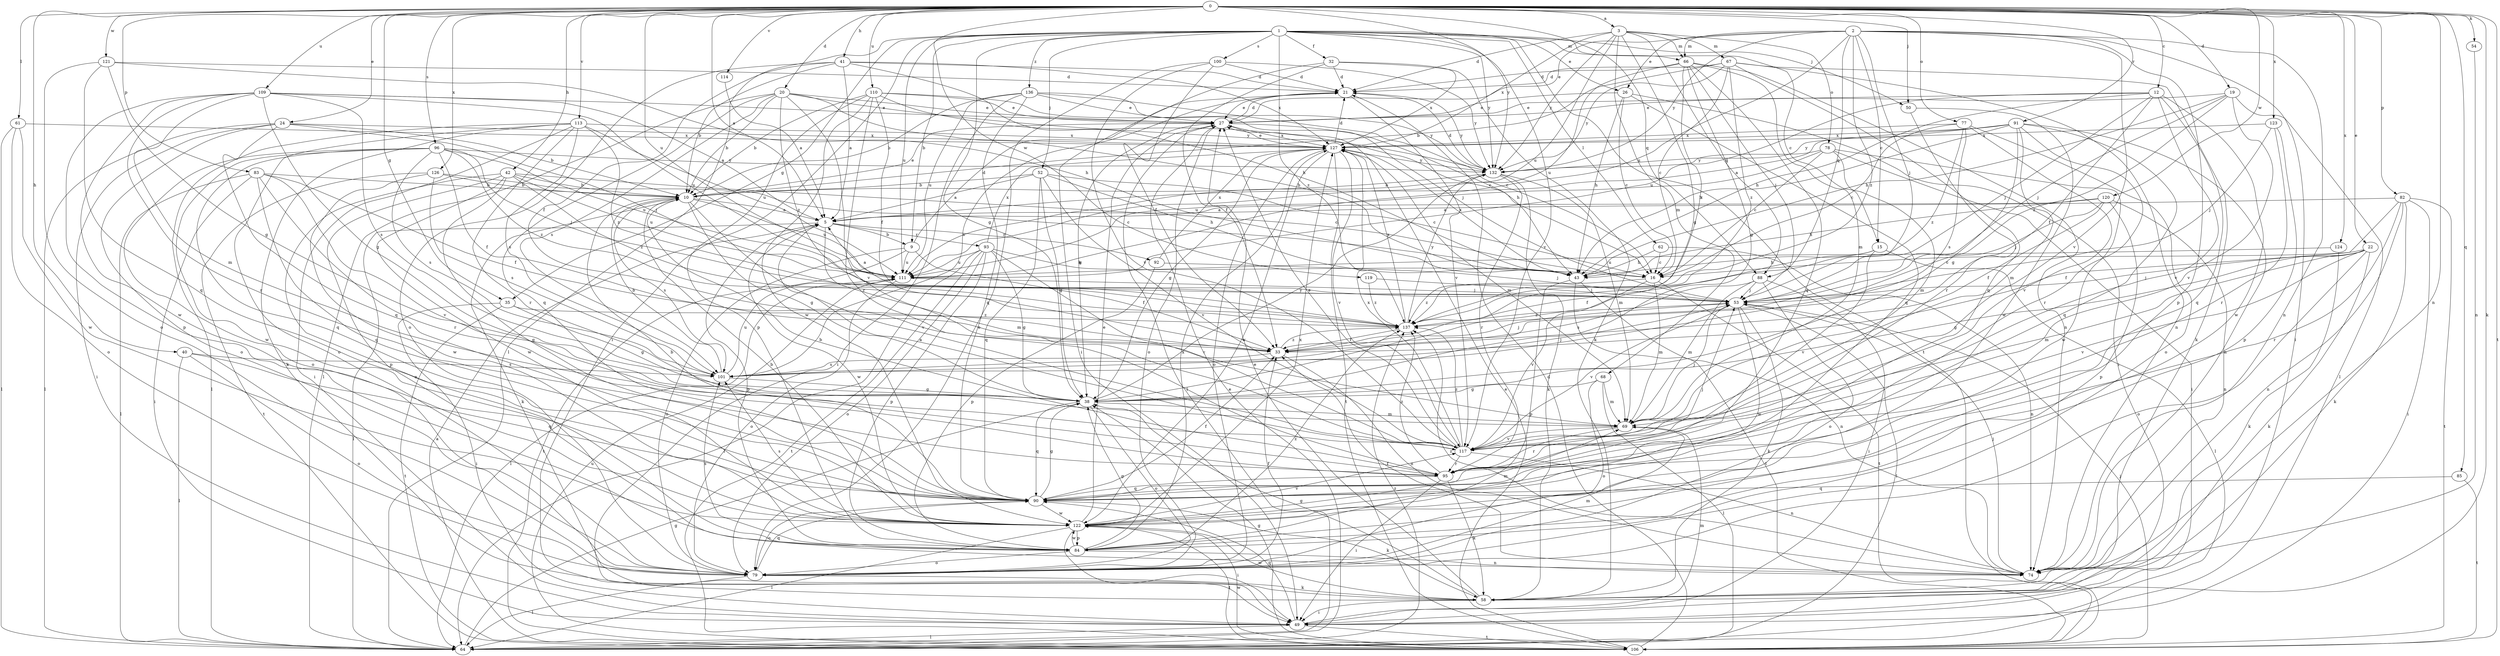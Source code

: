 strict digraph  {
0;
1;
2;
3;
5;
9;
10;
12;
15;
16;
19;
20;
21;
22;
24;
26;
27;
32;
33;
35;
38;
40;
41;
42;
43;
49;
50;
52;
53;
54;
58;
61;
62;
64;
66;
67;
68;
69;
74;
77;
78;
79;
82;
83;
84;
85;
88;
90;
91;
92;
93;
95;
96;
100;
101;
106;
109;
110;
111;
113;
114;
117;
119;
120;
121;
122;
123;
124;
126;
127;
132;
136;
137;
0 -> 3  [label=a];
0 -> 5  [label=a];
0 -> 12  [label=c];
0 -> 19  [label=d];
0 -> 20  [label=d];
0 -> 22  [label=e];
0 -> 24  [label=e];
0 -> 35  [label=g];
0 -> 40  [label=h];
0 -> 41  [label=h];
0 -> 42  [label=h];
0 -> 50  [label=j];
0 -> 54  [label=k];
0 -> 58  [label=k];
0 -> 61  [label=l];
0 -> 74  [label=n];
0 -> 77  [label=o];
0 -> 82  [label=p];
0 -> 83  [label=p];
0 -> 85  [label=q];
0 -> 88  [label=q];
0 -> 91  [label=r];
0 -> 96  [label=s];
0 -> 106  [label=t];
0 -> 109  [label=u];
0 -> 110  [label=u];
0 -> 111  [label=u];
0 -> 113  [label=v];
0 -> 114  [label=v];
0 -> 119  [label=w];
0 -> 120  [label=w];
0 -> 121  [label=w];
0 -> 123  [label=x];
0 -> 124  [label=x];
0 -> 126  [label=x];
0 -> 132  [label=y];
1 -> 9  [label=b];
1 -> 15  [label=c];
1 -> 26  [label=e];
1 -> 32  [label=f];
1 -> 35  [label=g];
1 -> 38  [label=g];
1 -> 49  [label=i];
1 -> 50  [label=j];
1 -> 52  [label=j];
1 -> 62  [label=l];
1 -> 64  [label=l];
1 -> 66  [label=m];
1 -> 100  [label=s];
1 -> 106  [label=t];
1 -> 111  [label=u];
1 -> 117  [label=v];
1 -> 132  [label=y];
1 -> 136  [label=z];
1 -> 137  [label=z];
2 -> 15  [label=c];
2 -> 26  [label=e];
2 -> 27  [label=e];
2 -> 49  [label=i];
2 -> 53  [label=j];
2 -> 66  [label=m];
2 -> 74  [label=n];
2 -> 84  [label=p];
2 -> 88  [label=q];
2 -> 111  [label=u];
2 -> 117  [label=v];
2 -> 132  [label=y];
2 -> 137  [label=z];
3 -> 21  [label=d];
3 -> 38  [label=g];
3 -> 66  [label=m];
3 -> 67  [label=m];
3 -> 68  [label=m];
3 -> 78  [label=o];
3 -> 88  [label=q];
3 -> 111  [label=u];
3 -> 127  [label=x];
3 -> 132  [label=y];
5 -> 9  [label=b];
5 -> 64  [label=l];
5 -> 69  [label=m];
5 -> 84  [label=p];
5 -> 92  [label=r];
5 -> 93  [label=r];
5 -> 122  [label=w];
9 -> 21  [label=d];
9 -> 33  [label=f];
9 -> 79  [label=o];
9 -> 106  [label=t];
9 -> 111  [label=u];
10 -> 5  [label=a];
10 -> 27  [label=e];
10 -> 38  [label=g];
10 -> 58  [label=k];
10 -> 101  [label=s];
10 -> 111  [label=u];
10 -> 117  [label=v];
12 -> 27  [label=e];
12 -> 33  [label=f];
12 -> 43  [label=h];
12 -> 53  [label=j];
12 -> 90  [label=q];
12 -> 111  [label=u];
12 -> 117  [label=v];
12 -> 122  [label=w];
15 -> 33  [label=f];
15 -> 43  [label=h];
15 -> 64  [label=l];
15 -> 117  [label=v];
16 -> 69  [label=m];
16 -> 106  [label=t];
16 -> 117  [label=v];
16 -> 137  [label=z];
19 -> 27  [label=e];
19 -> 43  [label=h];
19 -> 53  [label=j];
19 -> 64  [label=l];
19 -> 117  [label=v];
19 -> 137  [label=z];
20 -> 10  [label=b];
20 -> 27  [label=e];
20 -> 43  [label=h];
20 -> 64  [label=l];
20 -> 90  [label=q];
20 -> 101  [label=s];
20 -> 117  [label=v];
20 -> 132  [label=y];
20 -> 137  [label=z];
21 -> 27  [label=e];
21 -> 101  [label=s];
21 -> 117  [label=v];
21 -> 132  [label=y];
22 -> 16  [label=c];
22 -> 38  [label=g];
22 -> 53  [label=j];
22 -> 58  [label=k];
22 -> 69  [label=m];
22 -> 79  [label=o];
22 -> 117  [label=v];
24 -> 10  [label=b];
24 -> 49  [label=i];
24 -> 53  [label=j];
24 -> 64  [label=l];
24 -> 79  [label=o];
24 -> 90  [label=q];
24 -> 127  [label=x];
26 -> 16  [label=c];
26 -> 27  [label=e];
26 -> 43  [label=h];
26 -> 49  [label=i];
26 -> 90  [label=q];
27 -> 21  [label=d];
27 -> 38  [label=g];
27 -> 43  [label=h];
27 -> 64  [label=l];
27 -> 79  [label=o];
27 -> 127  [label=x];
32 -> 21  [label=d];
32 -> 33  [label=f];
32 -> 49  [label=i];
32 -> 58  [label=k];
32 -> 127  [label=x];
33 -> 53  [label=j];
33 -> 74  [label=n];
33 -> 101  [label=s];
33 -> 137  [label=z];
35 -> 38  [label=g];
35 -> 49  [label=i];
35 -> 106  [label=t];
35 -> 137  [label=z];
38 -> 69  [label=m];
38 -> 79  [label=o];
38 -> 90  [label=q];
38 -> 132  [label=y];
40 -> 64  [label=l];
40 -> 79  [label=o];
40 -> 90  [label=q];
40 -> 101  [label=s];
41 -> 5  [label=a];
41 -> 10  [label=b];
41 -> 21  [label=d];
41 -> 33  [label=f];
41 -> 43  [label=h];
41 -> 79  [label=o];
41 -> 127  [label=x];
42 -> 10  [label=b];
42 -> 16  [label=c];
42 -> 74  [label=n];
42 -> 84  [label=p];
42 -> 90  [label=q];
42 -> 111  [label=u];
42 -> 122  [label=w];
42 -> 137  [label=z];
43 -> 74  [label=n];
43 -> 84  [label=p];
43 -> 106  [label=t];
43 -> 127  [label=x];
49 -> 64  [label=l];
49 -> 69  [label=m];
49 -> 90  [label=q];
49 -> 106  [label=t];
50 -> 95  [label=r];
50 -> 122  [label=w];
52 -> 5  [label=a];
52 -> 10  [label=b];
52 -> 16  [label=c];
52 -> 38  [label=g];
52 -> 43  [label=h];
52 -> 90  [label=q];
52 -> 117  [label=v];
53 -> 5  [label=a];
53 -> 58  [label=k];
53 -> 64  [label=l];
53 -> 117  [label=v];
53 -> 122  [label=w];
53 -> 137  [label=z];
54 -> 74  [label=n];
58 -> 27  [label=e];
58 -> 38  [label=g];
58 -> 49  [label=i];
58 -> 122  [label=w];
61 -> 64  [label=l];
61 -> 79  [label=o];
61 -> 122  [label=w];
61 -> 127  [label=x];
62 -> 16  [label=c];
62 -> 43  [label=h];
62 -> 74  [label=n];
64 -> 27  [label=e];
64 -> 38  [label=g];
64 -> 137  [label=z];
66 -> 21  [label=d];
66 -> 38  [label=g];
66 -> 53  [label=j];
66 -> 69  [label=m];
66 -> 74  [label=n];
66 -> 90  [label=q];
66 -> 111  [label=u];
66 -> 137  [label=z];
67 -> 10  [label=b];
67 -> 16  [label=c];
67 -> 21  [label=d];
67 -> 58  [label=k];
67 -> 74  [label=n];
67 -> 90  [label=q];
67 -> 132  [label=y];
67 -> 137  [label=z];
68 -> 38  [label=g];
68 -> 64  [label=l];
68 -> 69  [label=m];
68 -> 79  [label=o];
69 -> 53  [label=j];
69 -> 95  [label=r];
69 -> 117  [label=v];
74 -> 33  [label=f];
74 -> 53  [label=j];
74 -> 137  [label=z];
77 -> 16  [label=c];
77 -> 79  [label=o];
77 -> 101  [label=s];
77 -> 117  [label=v];
77 -> 127  [label=x];
77 -> 137  [label=z];
78 -> 16  [label=c];
78 -> 49  [label=i];
78 -> 69  [label=m];
78 -> 111  [label=u];
78 -> 122  [label=w];
78 -> 132  [label=y];
79 -> 33  [label=f];
79 -> 58  [label=k];
79 -> 64  [label=l];
79 -> 69  [label=m];
79 -> 90  [label=q];
82 -> 5  [label=a];
82 -> 33  [label=f];
82 -> 49  [label=i];
82 -> 58  [label=k];
82 -> 74  [label=n];
82 -> 95  [label=r];
82 -> 106  [label=t];
83 -> 10  [label=b];
83 -> 33  [label=f];
83 -> 49  [label=i];
83 -> 64  [label=l];
83 -> 90  [label=q];
83 -> 95  [label=r];
83 -> 117  [label=v];
84 -> 38  [label=g];
84 -> 74  [label=n];
84 -> 79  [label=o];
84 -> 101  [label=s];
84 -> 122  [label=w];
84 -> 127  [label=x];
84 -> 137  [label=z];
85 -> 90  [label=q];
85 -> 106  [label=t];
88 -> 49  [label=i];
88 -> 53  [label=j];
88 -> 69  [label=m];
88 -> 79  [label=o];
88 -> 101  [label=s];
90 -> 10  [label=b];
90 -> 33  [label=f];
90 -> 38  [label=g];
90 -> 58  [label=k];
90 -> 79  [label=o];
90 -> 122  [label=w];
91 -> 5  [label=a];
91 -> 38  [label=g];
91 -> 43  [label=h];
91 -> 69  [label=m];
91 -> 74  [label=n];
91 -> 90  [label=q];
91 -> 95  [label=r];
91 -> 127  [label=x];
91 -> 132  [label=y];
92 -> 53  [label=j];
92 -> 84  [label=p];
92 -> 127  [label=x];
93 -> 38  [label=g];
93 -> 43  [label=h];
93 -> 64  [label=l];
93 -> 79  [label=o];
93 -> 84  [label=p];
93 -> 106  [label=t];
93 -> 111  [label=u];
93 -> 117  [label=v];
93 -> 127  [label=x];
95 -> 10  [label=b];
95 -> 49  [label=i];
95 -> 53  [label=j];
95 -> 58  [label=k];
95 -> 90  [label=q];
95 -> 137  [label=z];
96 -> 33  [label=f];
96 -> 53  [label=j];
96 -> 79  [label=o];
96 -> 90  [label=q];
96 -> 101  [label=s];
96 -> 111  [label=u];
96 -> 122  [label=w];
96 -> 132  [label=y];
96 -> 137  [label=z];
100 -> 21  [label=d];
100 -> 33  [label=f];
100 -> 79  [label=o];
100 -> 117  [label=v];
100 -> 132  [label=y];
101 -> 10  [label=b];
101 -> 38  [label=g];
101 -> 53  [label=j];
101 -> 111  [label=u];
106 -> 5  [label=a];
106 -> 21  [label=d];
106 -> 27  [label=e];
106 -> 38  [label=g];
106 -> 53  [label=j];
106 -> 111  [label=u];
106 -> 122  [label=w];
109 -> 5  [label=a];
109 -> 27  [label=e];
109 -> 38  [label=g];
109 -> 69  [label=m];
109 -> 84  [label=p];
109 -> 95  [label=r];
109 -> 101  [label=s];
109 -> 111  [label=u];
109 -> 122  [label=w];
110 -> 10  [label=b];
110 -> 16  [label=c];
110 -> 27  [label=e];
110 -> 33  [label=f];
110 -> 84  [label=p];
110 -> 95  [label=r];
110 -> 122  [label=w];
110 -> 132  [label=y];
111 -> 53  [label=j];
111 -> 64  [label=l];
111 -> 79  [label=o];
113 -> 49  [label=i];
113 -> 58  [label=k];
113 -> 64  [label=l];
113 -> 79  [label=o];
113 -> 95  [label=r];
113 -> 101  [label=s];
113 -> 111  [label=u];
113 -> 127  [label=x];
113 -> 137  [label=z];
114 -> 5  [label=a];
117 -> 5  [label=a];
117 -> 27  [label=e];
117 -> 74  [label=n];
117 -> 95  [label=r];
117 -> 127  [label=x];
117 -> 137  [label=z];
119 -> 53  [label=j];
119 -> 137  [label=z];
120 -> 5  [label=a];
120 -> 33  [label=f];
120 -> 43  [label=h];
120 -> 53  [label=j];
120 -> 74  [label=n];
120 -> 84  [label=p];
121 -> 21  [label=d];
121 -> 38  [label=g];
121 -> 43  [label=h];
121 -> 79  [label=o];
121 -> 90  [label=q];
122 -> 10  [label=b];
122 -> 27  [label=e];
122 -> 49  [label=i];
122 -> 64  [label=l];
122 -> 69  [label=m];
122 -> 84  [label=p];
122 -> 101  [label=s];
122 -> 106  [label=t];
122 -> 117  [label=v];
122 -> 127  [label=x];
123 -> 53  [label=j];
123 -> 84  [label=p];
123 -> 95  [label=r];
123 -> 127  [label=x];
124 -> 58  [label=k];
124 -> 111  [label=u];
126 -> 10  [label=b];
126 -> 16  [label=c];
126 -> 101  [label=s];
126 -> 106  [label=t];
126 -> 122  [label=w];
127 -> 21  [label=d];
127 -> 27  [label=e];
127 -> 38  [label=g];
127 -> 69  [label=m];
127 -> 79  [label=o];
127 -> 106  [label=t];
127 -> 117  [label=v];
127 -> 122  [label=w];
127 -> 132  [label=y];
132 -> 10  [label=b];
132 -> 21  [label=d];
132 -> 58  [label=k];
132 -> 69  [label=m];
132 -> 95  [label=r];
136 -> 10  [label=b];
136 -> 16  [label=c];
136 -> 27  [label=e];
136 -> 49  [label=i];
136 -> 53  [label=j];
136 -> 90  [label=q];
136 -> 111  [label=u];
137 -> 33  [label=f];
137 -> 127  [label=x];
137 -> 132  [label=y];
}
